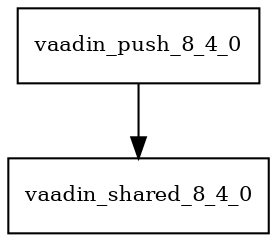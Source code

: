 digraph vaadin_push_8_4_0_dependencies {
  node [shape = box, fontsize=10.0];
  vaadin_push_8_4_0 -> vaadin_shared_8_4_0;
}

